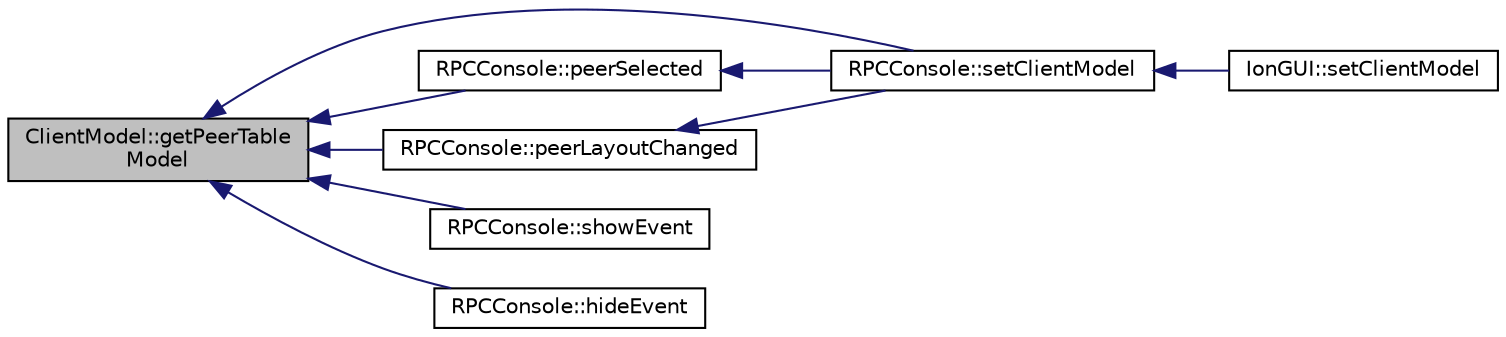 digraph "ClientModel::getPeerTableModel"
{
  edge [fontname="Helvetica",fontsize="10",labelfontname="Helvetica",labelfontsize="10"];
  node [fontname="Helvetica",fontsize="10",shape=record];
  rankdir="LR";
  Node84 [label="ClientModel::getPeerTable\lModel",height=0.2,width=0.4,color="black", fillcolor="grey75", style="filled", fontcolor="black"];
  Node84 -> Node85 [dir="back",color="midnightblue",fontsize="10",style="solid",fontname="Helvetica"];
  Node85 [label="RPCConsole::setClientModel",height=0.2,width=0.4,color="black", fillcolor="white", style="filled",URL="$d7/de8/class_r_p_c_console.html#a355349a33664a07628e9ca22a60f5fa7"];
  Node85 -> Node86 [dir="back",color="midnightblue",fontsize="10",style="solid",fontname="Helvetica"];
  Node86 [label="IonGUI::setClientModel",height=0.2,width=0.4,color="black", fillcolor="white", style="filled",URL="$dc/d0b/class_ion_g_u_i.html#aee0c583c834ce4f4c598c29db83b0680",tooltip="Set the client model. "];
  Node84 -> Node87 [dir="back",color="midnightblue",fontsize="10",style="solid",fontname="Helvetica"];
  Node87 [label="RPCConsole::peerSelected",height=0.2,width=0.4,color="black", fillcolor="white", style="filled",URL="$d7/de8/class_r_p_c_console.html#a2487fa6a90cddcbb17ae4bb13ecc5359",tooltip="Handle selection of peer in peers list. "];
  Node87 -> Node85 [dir="back",color="midnightblue",fontsize="10",style="solid",fontname="Helvetica"];
  Node84 -> Node88 [dir="back",color="midnightblue",fontsize="10",style="solid",fontname="Helvetica"];
  Node88 [label="RPCConsole::peerLayoutChanged",height=0.2,width=0.4,color="black", fillcolor="white", style="filled",URL="$d7/de8/class_r_p_c_console.html#af952ebc6484c8f7d1262fa0bceed41bf",tooltip="Handle updated peer information. "];
  Node88 -> Node85 [dir="back",color="midnightblue",fontsize="10",style="solid",fontname="Helvetica"];
  Node84 -> Node89 [dir="back",color="midnightblue",fontsize="10",style="solid",fontname="Helvetica"];
  Node89 [label="RPCConsole::showEvent",height=0.2,width=0.4,color="black", fillcolor="white", style="filled",URL="$d7/de8/class_r_p_c_console.html#aefc07d23b2d30b9cb51edcdd9b0776a3"];
  Node84 -> Node90 [dir="back",color="midnightblue",fontsize="10",style="solid",fontname="Helvetica"];
  Node90 [label="RPCConsole::hideEvent",height=0.2,width=0.4,color="black", fillcolor="white", style="filled",URL="$d7/de8/class_r_p_c_console.html#ab274388ac3828e7341e84dd070f7da9a"];
}
